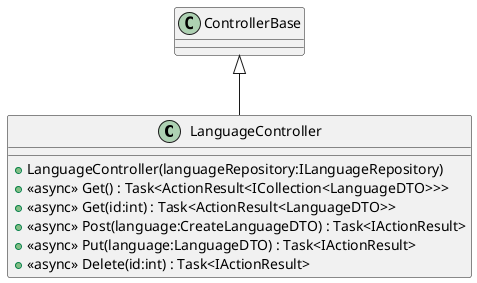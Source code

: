 @startuml
class LanguageController {
    + LanguageController(languageRepository:ILanguageRepository)
    + <<async>> Get() : Task<ActionResult<ICollection<LanguageDTO>>>
    + <<async>> Get(id:int) : Task<ActionResult<LanguageDTO>>
    + <<async>> Post(language:CreateLanguageDTO) : Task<IActionResult>
    + <<async>> Put(language:LanguageDTO) : Task<IActionResult>
    + <<async>> Delete(id:int) : Task<IActionResult>
}
ControllerBase <|-- LanguageController
@enduml
